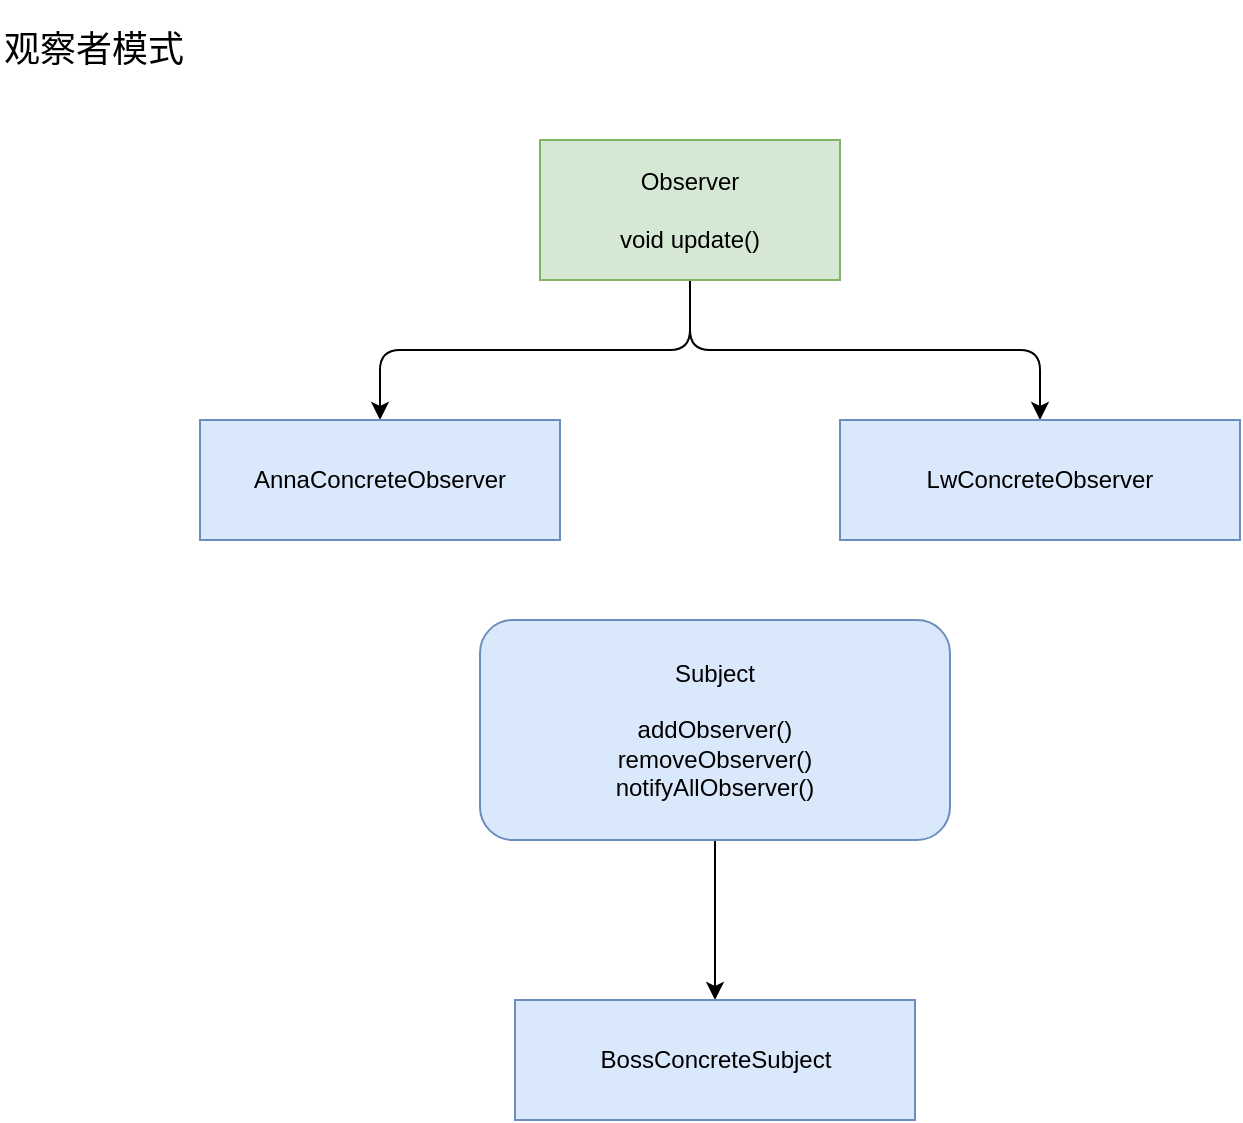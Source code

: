 <mxfile version="13.10.0" type="github">
  <diagram id="N4p-HZpaZ5wxQ_1hCPDs" name="Page-1">
    <mxGraphModel dx="1185" dy="635" grid="1" gridSize="10" guides="1" tooltips="1" connect="1" arrows="1" fold="1" page="1" pageScale="1" pageWidth="827" pageHeight="1169" math="0" shadow="0">
      <root>
        <mxCell id="0" />
        <mxCell id="1" parent="0" />
        <mxCell id="x6mNRfFWbplxZccTS7os-7" style="edgeStyle=orthogonalEdgeStyle;rounded=1;orthogonalLoop=1;jettySize=auto;html=1;" edge="1" parent="1" source="x6mNRfFWbplxZccTS7os-1" target="x6mNRfFWbplxZccTS7os-5">
          <mxGeometry relative="1" as="geometry" />
        </mxCell>
        <mxCell id="x6mNRfFWbplxZccTS7os-8" style="edgeStyle=orthogonalEdgeStyle;rounded=1;orthogonalLoop=1;jettySize=auto;html=1;entryX=0.5;entryY=0;entryDx=0;entryDy=0;" edge="1" parent="1" source="x6mNRfFWbplxZccTS7os-1" target="x6mNRfFWbplxZccTS7os-6">
          <mxGeometry relative="1" as="geometry" />
        </mxCell>
        <mxCell id="x6mNRfFWbplxZccTS7os-1" value="Observer&lt;br&gt;&lt;br&gt;void update()" style="rounded=0;whiteSpace=wrap;html=1;fillColor=#d5e8d4;strokeColor=#82b366;" vertex="1" parent="1">
          <mxGeometry x="340" y="170" width="150" height="70" as="geometry" />
        </mxCell>
        <mxCell id="x6mNRfFWbplxZccTS7os-3" value="&lt;font style=&quot;font-size: 18px&quot;&gt;观察者模式&lt;/font&gt;" style="text;html=1;strokeColor=none;fillColor=none;align=left;verticalAlign=middle;whiteSpace=wrap;rounded=0;" vertex="1" parent="1">
          <mxGeometry x="70" y="100" width="240" height="50" as="geometry" />
        </mxCell>
        <mxCell id="x6mNRfFWbplxZccTS7os-5" value="AnnaConcreteObserver" style="rounded=0;whiteSpace=wrap;html=1;fillColor=#dae8fc;strokeColor=#6c8ebf;" vertex="1" parent="1">
          <mxGeometry x="170" y="310" width="180" height="60" as="geometry" />
        </mxCell>
        <mxCell id="x6mNRfFWbplxZccTS7os-6" value="LwConcreteObserver" style="rounded=0;whiteSpace=wrap;html=1;fillColor=#dae8fc;strokeColor=#6c8ebf;" vertex="1" parent="1">
          <mxGeometry x="490" y="310" width="200" height="60" as="geometry" />
        </mxCell>
        <mxCell id="x6mNRfFWbplxZccTS7os-11" style="edgeStyle=orthogonalEdgeStyle;rounded=1;orthogonalLoop=1;jettySize=auto;html=1;entryX=0.5;entryY=0;entryDx=0;entryDy=0;strokeColor=#000000;" edge="1" parent="1" source="x6mNRfFWbplxZccTS7os-9" target="x6mNRfFWbplxZccTS7os-10">
          <mxGeometry relative="1" as="geometry" />
        </mxCell>
        <mxCell id="x6mNRfFWbplxZccTS7os-9" value="Subject&lt;br&gt;&lt;br&gt;addObserver()&lt;br&gt;removeObserver()&lt;br&gt;notifyAllObserver()" style="rounded=1;whiteSpace=wrap;html=1;fillColor=#dae8fc;strokeColor=#6c8ebf;" vertex="1" parent="1">
          <mxGeometry x="310" y="410" width="235" height="110" as="geometry" />
        </mxCell>
        <mxCell id="x6mNRfFWbplxZccTS7os-10" value="&lt;span&gt;BossConcreteSubject&lt;/span&gt;" style="rounded=0;whiteSpace=wrap;html=1;fillColor=#dae8fc;strokeColor=#6c8ebf;" vertex="1" parent="1">
          <mxGeometry x="327.5" y="600" width="200" height="60" as="geometry" />
        </mxCell>
      </root>
    </mxGraphModel>
  </diagram>
</mxfile>
